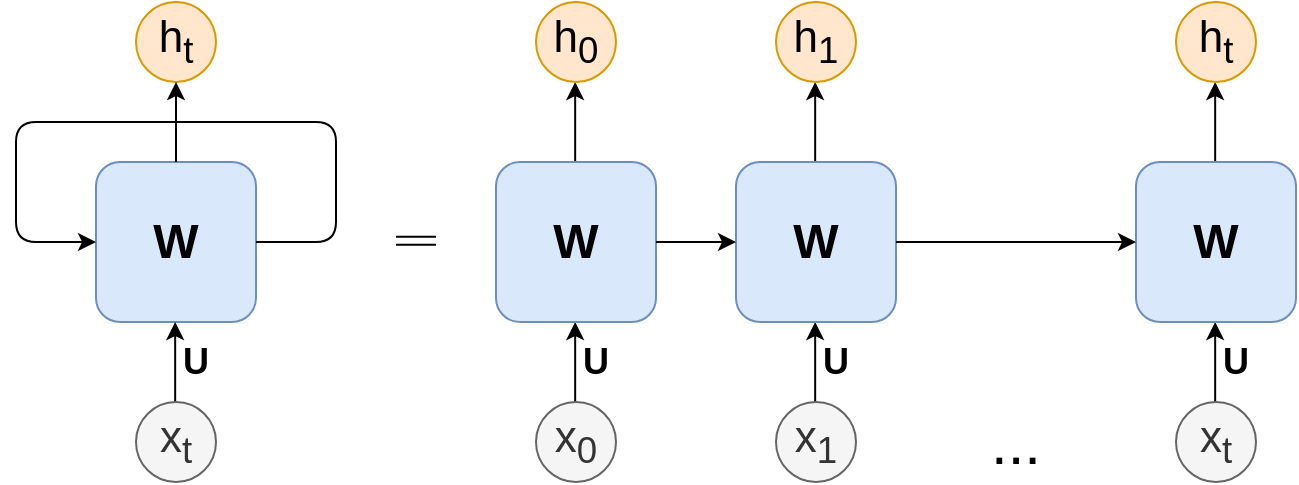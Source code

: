 <mxfile version="12.8.8" pages="2"><diagram id="EVdMybRllBCQ2eJKtZ8W" name="Page-1"><mxGraphModel dx="948" dy="473" grid="1" gridSize="10" guides="1" tooltips="1" connect="1" arrows="1" fold="1" page="1" pageScale="1" pageWidth="827" pageHeight="1169" math="0" shadow="0"><root><mxCell id="0"/><mxCell id="1" parent="0"/><mxCell id="ZkU8RyBu2kakgygpCKCA-1" value="&lt;b&gt;&lt;font style=&quot;font-size: 24px&quot;&gt;W&lt;/font&gt;&lt;/b&gt;" style="rounded=1;whiteSpace=wrap;html=1;fillColor=#dae8fc;strokeColor=#6c8ebf;" vertex="1" parent="1"><mxGeometry x="80" y="160" width="80" height="80" as="geometry"/></mxCell><mxCell id="ZkU8RyBu2kakgygpCKCA-2" value="" style="shape=link;html=1;" edge="1" parent="1"><mxGeometry width="50" height="50" relative="1" as="geometry"><mxPoint x="230" y="199.41" as="sourcePoint"/><mxPoint x="250" y="199.41" as="targetPoint"/></mxGeometry></mxCell><mxCell id="ZkU8RyBu2kakgygpCKCA-7" value="" style="edgeStyle=segmentEdgeStyle;endArrow=classic;html=1;entryX=0;entryY=0.5;entryDx=0;entryDy=0;exitX=1;exitY=0.5;exitDx=0;exitDy=0;" edge="1" parent="1" source="ZkU8RyBu2kakgygpCKCA-1" target="ZkU8RyBu2kakgygpCKCA-1"><mxGeometry width="50" height="50" relative="1" as="geometry"><mxPoint x="200" y="200" as="sourcePoint"/><mxPoint x="40" y="200" as="targetPoint"/><Array as="points"><mxPoint x="200" y="200"/><mxPoint x="200" y="140"/><mxPoint x="40" y="140"/><mxPoint x="40" y="200"/></Array></mxGeometry></mxCell><mxCell id="ZkU8RyBu2kakgygpCKCA-8" value="&lt;font style=&quot;font-size: 22px&quot;&gt;h&lt;sub&gt;t&lt;/sub&gt;&lt;/font&gt;" style="ellipse;whiteSpace=wrap;html=1;aspect=fixed;fillColor=#ffe6cc;strokeColor=#d79b00;" vertex="1" parent="1"><mxGeometry x="100" y="80" width="40" height="40" as="geometry"/></mxCell><mxCell id="ZkU8RyBu2kakgygpCKCA-20" value="&lt;font style=&quot;font-size: 30px&quot;&gt;...&lt;/font&gt;" style="text;html=1;strokeColor=none;fillColor=none;align=center;verticalAlign=middle;whiteSpace=wrap;rounded=0;" vertex="1" parent="1"><mxGeometry x="520" y="290" width="40" height="20" as="geometry"/></mxCell><mxCell id="ZkU8RyBu2kakgygpCKCA-21" value="" style="endArrow=classic;html=1;entryX=0.5;entryY=1;entryDx=0;entryDy=0;exitX=0.5;exitY=0;exitDx=0;exitDy=0;" edge="1" parent="1" source="ZkU8RyBu2kakgygpCKCA-1" target="ZkU8RyBu2kakgygpCKCA-8"><mxGeometry width="50" height="50" relative="1" as="geometry"><mxPoint x="120" y="160" as="sourcePoint"/><mxPoint x="170" y="110" as="targetPoint"/></mxGeometry></mxCell><mxCell id="ZkU8RyBu2kakgygpCKCA-22" value="" style="endArrow=classic;html=1;entryX=0.5;entryY=1;entryDx=0;entryDy=0;exitX=0.5;exitY=0;exitDx=0;exitDy=0;" edge="1" parent="1"><mxGeometry width="50" height="50" relative="1" as="geometry"><mxPoint x="319.58" y="160" as="sourcePoint"/><mxPoint x="319.58" y="120" as="targetPoint"/></mxGeometry></mxCell><mxCell id="ZkU8RyBu2kakgygpCKCA-23" value="" style="endArrow=classic;html=1;entryX=0.5;entryY=1;entryDx=0;entryDy=0;exitX=0.5;exitY=0;exitDx=0;exitDy=0;" edge="1" parent="1"><mxGeometry width="50" height="50" relative="1" as="geometry"><mxPoint x="439.58" y="160" as="sourcePoint"/><mxPoint x="439.58" y="120" as="targetPoint"/></mxGeometry></mxCell><mxCell id="ZkU8RyBu2kakgygpCKCA-24" value="" style="endArrow=classic;html=1;entryX=0.5;entryY=1;entryDx=0;entryDy=0;exitX=0.5;exitY=0;exitDx=0;exitDy=0;" edge="1" parent="1"><mxGeometry width="50" height="50" relative="1" as="geometry"><mxPoint x="639.58" y="160" as="sourcePoint"/><mxPoint x="639.58" y="120" as="targetPoint"/></mxGeometry></mxCell><mxCell id="ZkU8RyBu2kakgygpCKCA-25" value="" style="endArrow=classic;html=1;entryX=0.5;entryY=1;entryDx=0;entryDy=0;exitX=0.5;exitY=0;exitDx=0;exitDy=0;" edge="1" parent="1"><mxGeometry width="50" height="50" relative="1" as="geometry"><mxPoint x="319.58" y="280" as="sourcePoint"/><mxPoint x="319.58" y="240" as="targetPoint"/></mxGeometry></mxCell><mxCell id="ZkU8RyBu2kakgygpCKCA-26" value="" style="endArrow=classic;html=1;entryX=0.5;entryY=1;entryDx=0;entryDy=0;exitX=0.5;exitY=0;exitDx=0;exitDy=0;" edge="1" parent="1"><mxGeometry width="50" height="50" relative="1" as="geometry"><mxPoint x="439.58" y="280" as="sourcePoint"/><mxPoint x="439.58" y="240" as="targetPoint"/></mxGeometry></mxCell><mxCell id="ZkU8RyBu2kakgygpCKCA-27" value="" style="endArrow=classic;html=1;entryX=0.5;entryY=1;entryDx=0;entryDy=0;exitX=0.5;exitY=0;exitDx=0;exitDy=0;" edge="1" parent="1"><mxGeometry width="50" height="50" relative="1" as="geometry"><mxPoint x="639.58" y="280" as="sourcePoint"/><mxPoint x="639.58" y="240" as="targetPoint"/></mxGeometry></mxCell><mxCell id="ZkU8RyBu2kakgygpCKCA-28" value="" style="endArrow=classic;html=1;entryX=0.5;entryY=1;entryDx=0;entryDy=0;exitX=0.5;exitY=0;exitDx=0;exitDy=0;" edge="1" parent="1"><mxGeometry width="50" height="50" relative="1" as="geometry"><mxPoint x="119.58" y="280" as="sourcePoint"/><mxPoint x="119.58" y="240" as="targetPoint"/></mxGeometry></mxCell><mxCell id="ZkU8RyBu2kakgygpCKCA-29" value="&lt;font style=&quot;font-size: 22px&quot;&gt;h&lt;sub&gt;0&lt;/sub&gt;&lt;/font&gt;" style="ellipse;whiteSpace=wrap;html=1;aspect=fixed;fillColor=#ffe6cc;strokeColor=#d79b00;" vertex="1" parent="1"><mxGeometry x="300" y="80" width="40" height="40" as="geometry"/></mxCell><mxCell id="ZkU8RyBu2kakgygpCKCA-30" value="&lt;font style=&quot;font-size: 22px&quot;&gt;h&lt;sub&gt;1&lt;/sub&gt;&lt;/font&gt;" style="ellipse;whiteSpace=wrap;html=1;aspect=fixed;fillColor=#ffe6cc;strokeColor=#d79b00;" vertex="1" parent="1"><mxGeometry x="420" y="80" width="40" height="40" as="geometry"/></mxCell><mxCell id="ZkU8RyBu2kakgygpCKCA-31" value="&lt;font style=&quot;font-size: 22px&quot;&gt;h&lt;sub&gt;t&lt;/sub&gt;&lt;/font&gt;" style="ellipse;whiteSpace=wrap;html=1;aspect=fixed;fillColor=#ffe6cc;strokeColor=#d79b00;" vertex="1" parent="1"><mxGeometry x="620" y="80" width="40" height="40" as="geometry"/></mxCell><mxCell id="ZkU8RyBu2kakgygpCKCA-32" value="&lt;font style=&quot;font-size: 22px&quot;&gt;x&lt;sub&gt;t&lt;/sub&gt;&lt;/font&gt;" style="ellipse;whiteSpace=wrap;html=1;aspect=fixed;fillColor=#f5f5f5;strokeColor=#666666;fontColor=#333333;" vertex="1" parent="1"><mxGeometry x="100" y="280" width="40" height="40" as="geometry"/></mxCell><mxCell id="ZkU8RyBu2kakgygpCKCA-34" value="&lt;font style=&quot;font-size: 22px&quot;&gt;x&lt;sub&gt;0&lt;/sub&gt;&lt;/font&gt;" style="ellipse;whiteSpace=wrap;html=1;aspect=fixed;fillColor=#f5f5f5;strokeColor=#666666;fontColor=#333333;" vertex="1" parent="1"><mxGeometry x="300" y="280" width="40" height="40" as="geometry"/></mxCell><mxCell id="ZkU8RyBu2kakgygpCKCA-35" value="&lt;font style=&quot;font-size: 22px&quot;&gt;x&lt;sub&gt;1&lt;/sub&gt;&lt;/font&gt;" style="ellipse;whiteSpace=wrap;html=1;aspect=fixed;fillColor=#f5f5f5;strokeColor=#666666;fontColor=#333333;" vertex="1" parent="1"><mxGeometry x="420" y="280" width="40" height="40" as="geometry"/></mxCell><mxCell id="ZkU8RyBu2kakgygpCKCA-36" value="&lt;font style=&quot;font-size: 22px&quot;&gt;x&lt;sub&gt;t&lt;/sub&gt;&lt;/font&gt;" style="ellipse;whiteSpace=wrap;html=1;aspect=fixed;fillColor=#f5f5f5;strokeColor=#666666;fontColor=#333333;" vertex="1" parent="1"><mxGeometry x="620" y="280" width="40" height="40" as="geometry"/></mxCell><mxCell id="ZkU8RyBu2kakgygpCKCA-37" value="&lt;b&gt;&lt;font style=&quot;font-size: 24px&quot;&gt;W&lt;/font&gt;&lt;/b&gt;" style="rounded=1;whiteSpace=wrap;html=1;fillColor=#dae8fc;strokeColor=#6c8ebf;" vertex="1" parent="1"><mxGeometry x="280" y="160" width="80" height="80" as="geometry"/></mxCell><mxCell id="ZkU8RyBu2kakgygpCKCA-38" value="&lt;b&gt;&lt;font style=&quot;font-size: 24px&quot;&gt;W&lt;/font&gt;&lt;/b&gt;" style="rounded=1;whiteSpace=wrap;html=1;fillColor=#dae8fc;strokeColor=#6c8ebf;" vertex="1" parent="1"><mxGeometry x="400" y="160" width="80" height="80" as="geometry"/></mxCell><mxCell id="ZkU8RyBu2kakgygpCKCA-39" value="&lt;b&gt;&lt;font style=&quot;font-size: 24px&quot;&gt;W&lt;/font&gt;&lt;/b&gt;" style="rounded=1;whiteSpace=wrap;html=1;fillColor=#dae8fc;strokeColor=#6c8ebf;" vertex="1" parent="1"><mxGeometry x="600" y="160" width="80" height="80" as="geometry"/></mxCell><mxCell id="ZkU8RyBu2kakgygpCKCA-40" value="" style="endArrow=classic;html=1;entryX=0;entryY=0.5;entryDx=0;entryDy=0;exitX=1;exitY=0.5;exitDx=0;exitDy=0;" edge="1" parent="1" source="ZkU8RyBu2kakgygpCKCA-38" target="ZkU8RyBu2kakgygpCKCA-39"><mxGeometry width="50" height="50" relative="1" as="geometry"><mxPoint x="360" y="270" as="sourcePoint"/><mxPoint x="410" y="220" as="targetPoint"/></mxGeometry></mxCell><mxCell id="ZkU8RyBu2kakgygpCKCA-41" value="" style="endArrow=classic;html=1;exitX=1;exitY=0.5;exitDx=0;exitDy=0;entryX=0;entryY=0.5;entryDx=0;entryDy=0;" edge="1" parent="1" source="ZkU8RyBu2kakgygpCKCA-37" target="ZkU8RyBu2kakgygpCKCA-38"><mxGeometry width="50" height="50" relative="1" as="geometry"><mxPoint x="380" y="280" as="sourcePoint"/><mxPoint x="430" y="230" as="targetPoint"/></mxGeometry></mxCell><mxCell id="ZkU8RyBu2kakgygpCKCA-44" value="&lt;font style=&quot;font-size: 18px&quot;&gt;&lt;b&gt;U&lt;/b&gt;&lt;/font&gt;" style="text;html=1;strokeColor=none;fillColor=none;align=center;verticalAlign=middle;whiteSpace=wrap;rounded=0;labelBackgroundColor=#FFFFFF;" vertex="1" parent="1"><mxGeometry x="110" y="250" width="40" height="20" as="geometry"/></mxCell><mxCell id="ZkU8RyBu2kakgygpCKCA-45" value="&lt;font style=&quot;font-size: 18px&quot;&gt;&lt;b&gt;U&lt;/b&gt;&lt;/font&gt;" style="text;html=1;strokeColor=none;fillColor=none;align=center;verticalAlign=middle;whiteSpace=wrap;rounded=0;labelBackgroundColor=#FFFFFF;" vertex="1" parent="1"><mxGeometry x="310" y="250" width="40" height="20" as="geometry"/></mxCell><mxCell id="ZkU8RyBu2kakgygpCKCA-46" value="&lt;font style=&quot;font-size: 18px&quot;&gt;&lt;b&gt;U&lt;/b&gt;&lt;/font&gt;" style="text;html=1;strokeColor=none;fillColor=none;align=center;verticalAlign=middle;whiteSpace=wrap;rounded=0;labelBackgroundColor=#FFFFFF;" vertex="1" parent="1"><mxGeometry x="430" y="250" width="40" height="20" as="geometry"/></mxCell><mxCell id="ZkU8RyBu2kakgygpCKCA-47" value="&lt;font style=&quot;font-size: 18px&quot;&gt;&lt;b&gt;U&lt;/b&gt;&lt;/font&gt;" style="text;html=1;strokeColor=none;fillColor=none;align=center;verticalAlign=middle;whiteSpace=wrap;rounded=0;labelBackgroundColor=#FFFFFF;" vertex="1" parent="1"><mxGeometry x="630" y="250" width="40" height="20" as="geometry"/></mxCell></root></mxGraphModel></diagram><diagram id="tojlLp59qSp2HikSdkad" name="Page-2"><mxGraphModel dx="1138" dy="567" grid="1" gridSize="10" guides="1" tooltips="1" connect="1" arrows="1" fold="1" page="1" pageScale="1" pageWidth="827" pageHeight="1169" math="1" shadow="0"><root><mxCell id="Sgpj6l_kCEXDi2tqb7eA-0"/><mxCell id="Sgpj6l_kCEXDi2tqb7eA-1" parent="Sgpj6l_kCEXDi2tqb7eA-0"/><mxCell id="1hitdZvp9LdSx5-04916-21" value="" style="rounded=1;whiteSpace=wrap;html=1;fillColor=#DAE8FC;strokeColor=#6c8ebf;" vertex="1" parent="Sgpj6l_kCEXDi2tqb7eA-1"><mxGeometry x="240" y="400" width="400" height="180" as="geometry"/></mxCell><mxCell id="1hitdZvp9LdSx5-04916-15" value="&lt;font style=&quot;font-size: 22px&quot;&gt;h&lt;sub&gt;t&lt;/sub&gt;&lt;/font&gt;" style="ellipse;whiteSpace=wrap;html=1;aspect=fixed;fillColor=#ffe6cc;strokeColor=#d79b00;" vertex="1" parent="Sgpj6l_kCEXDi2tqb7eA-1"><mxGeometry x="600" y="340" width="40" height="40" as="geometry"/></mxCell><mxCell id="1hitdZvp9LdSx5-04916-19" value="&lt;font style=&quot;font-size: 22px&quot;&gt;x&lt;sub&gt;t&lt;/sub&gt;&lt;/font&gt;" style="ellipse;whiteSpace=wrap;html=1;aspect=fixed;fillColor=#f5f5f5;strokeColor=#666666;fontColor=#333333;" vertex="1" parent="Sgpj6l_kCEXDi2tqb7eA-1"><mxGeometry x="240" y="600" width="40" height="40" as="geometry"/></mxCell><mxCell id="1hitdZvp9LdSx5-04916-29" value="" style="endArrow=classic;html=1;" edge="1" parent="Sgpj6l_kCEXDi2tqb7eA-1"><mxGeometry width="50" height="50" relative="1" as="geometry"><mxPoint x="240" y="439.67" as="sourcePoint"/><mxPoint x="660" y="440" as="targetPoint"/></mxGeometry></mxCell><mxCell id="1hitdZvp9LdSx5-04916-32" value="" style="edgeStyle=segmentEdgeStyle;endArrow=classic;html=1;" edge="1" parent="Sgpj6l_kCEXDi2tqb7eA-1"><mxGeometry width="50" height="50" relative="1" as="geometry"><mxPoint x="570" y="440" as="sourcePoint"/><mxPoint x="660" y="550" as="targetPoint"/><Array as="points"><mxPoint x="570" y="550"/></Array></mxGeometry></mxCell><mxCell id="1hitdZvp9LdSx5-04916-33" value="" style="edgeStyle=segmentEdgeStyle;endArrow=classic;html=1;" edge="1" parent="Sgpj6l_kCEXDi2tqb7eA-1"><mxGeometry width="50" height="50" relative="1" as="geometry"><mxPoint x="580" y="550" as="sourcePoint"/><mxPoint x="620" y="380" as="targetPoint"/></mxGeometry></mxCell><mxCell id="1hitdZvp9LdSx5-04916-34" value="" style="edgeStyle=segmentEdgeStyle;endArrow=classic;html=1;" edge="1" parent="Sgpj6l_kCEXDi2tqb7eA-1"><mxGeometry width="50" height="50" relative="1" as="geometry"><mxPoint x="240" y="550" as="sourcePoint"/><mxPoint x="290" y="450" as="targetPoint"/></mxGeometry></mxCell><mxCell id="1hitdZvp9LdSx5-04916-35" value="" style="edgeStyle=segmentEdgeStyle;endArrow=classic;html=1;entryX=0;entryY=0.5;entryDx=0;entryDy=0;" edge="1" parent="Sgpj6l_kCEXDi2tqb7eA-1" target="1hitdZvp9LdSx5-04916-46"><mxGeometry width="50" height="50" relative="1" as="geometry"><mxPoint x="260" y="600" as="sourcePoint"/><mxPoint x="550" y="510" as="targetPoint"/><Array as="points"><mxPoint x="260" y="550"/><mxPoint x="520" y="550"/><mxPoint x="520" y="510"/></Array></mxGeometry></mxCell><mxCell id="1hitdZvp9LdSx5-04916-36" value="" style="endArrow=classic;html=1;" edge="1" parent="Sgpj6l_kCEXDi2tqb7eA-1"><mxGeometry width="50" height="50" relative="1" as="geometry"><mxPoint x="440" y="550" as="sourcePoint"/><mxPoint x="440" y="450" as="targetPoint"/></mxGeometry></mxCell><mxCell id="1hitdZvp9LdSx5-04916-37" value="" style="edgeStyle=segmentEdgeStyle;endArrow=classic;html=1;" edge="1" parent="Sgpj6l_kCEXDi2tqb7eA-1"><mxGeometry width="50" height="50" relative="1" as="geometry"><mxPoint x="360" y="550" as="sourcePoint"/><mxPoint x="430" y="500" as="targetPoint"/><Array as="points"><mxPoint x="360" y="500"/></Array></mxGeometry></mxCell><mxCell id="1hitdZvp9LdSx5-04916-38" value="" style="endArrow=classic;html=1;exitX=0;exitY=0.2;exitDx=0;exitDy=0;exitPerimeter=0;" edge="1" parent="Sgpj6l_kCEXDi2tqb7eA-1" target="1hitdZvp9LdSx5-04916-21"><mxGeometry width="50" height="50" relative="1" as="geometry"><mxPoint x="240" y="440" as="sourcePoint"/><mxPoint x="640" y="441" as="targetPoint"/></mxGeometry></mxCell><mxCell id="1hitdZvp9LdSx5-04916-41" value="" style="shape=sumEllipse;perimeter=ellipsePerimeter;whiteSpace=wrap;html=1;backgroundOutline=1;labelBackgroundColor=#FFFFFF;fillColor=#f8cecc;strokeColor=#b85450;" vertex="1" parent="Sgpj6l_kCEXDi2tqb7eA-1"><mxGeometry x="280" y="430" width="20" height="20" as="geometry"/></mxCell><mxCell id="1hitdZvp9LdSx5-04916-43" value="" style="shape=orEllipse;perimeter=ellipsePerimeter;whiteSpace=wrap;html=1;backgroundOutline=1;labelBackgroundColor=#FFFFFF;fillColor=#f8cecc;strokeColor=#b85450;" vertex="1" parent="Sgpj6l_kCEXDi2tqb7eA-1"><mxGeometry x="430" y="430" width="20" height="20" as="geometry"/></mxCell><mxCell id="1hitdZvp9LdSx5-04916-44" value="" style="shape=sumEllipse;perimeter=ellipsePerimeter;whiteSpace=wrap;html=1;backgroundOutline=1;labelBackgroundColor=#FFFFFF;fillColor=#f8cecc;strokeColor=#b85450;" vertex="1" parent="Sgpj6l_kCEXDi2tqb7eA-1"><mxGeometry x="430" y="490" width="20" height="20" as="geometry"/></mxCell><mxCell id="1hitdZvp9LdSx5-04916-46" value="" style="shape=sumEllipse;perimeter=ellipsePerimeter;whiteSpace=wrap;html=1;backgroundOutline=1;labelBackgroundColor=#FFFFFF;fillColor=#f8cecc;strokeColor=#b85450;" vertex="1" parent="Sgpj6l_kCEXDi2tqb7eA-1"><mxGeometry x="560" y="500" width="20" height="20" as="geometry"/></mxCell><mxCell id="1hitdZvp9LdSx5-04916-49" value="&lt;font style=&quot;font-size: 14px&quot;&gt;$$ \sigma&amp;nbsp;$$&lt;/font&gt;" style="rounded=1;arcSize=10;whiteSpace=wrap;html=1;align=center;labelBackgroundColor=none;fillColor=#fff2cc;strokeColor=#d6b656;" vertex="1" parent="Sgpj6l_kCEXDi2tqb7eA-1"><mxGeometry x="270" y="520" width="40" height="20" as="geometry"/></mxCell><mxCell id="1hitdZvp9LdSx5-04916-50" value="&lt;font style=&quot;font-size: 14px&quot;&gt;$$ \sigma&amp;nbsp;$$&lt;/font&gt;" style="rounded=1;arcSize=10;whiteSpace=wrap;html=1;align=center;labelBackgroundColor=none;fillColor=#fff2cc;strokeColor=#d6b656;" vertex="1" parent="Sgpj6l_kCEXDi2tqb7eA-1"><mxGeometry x="340" y="520" width="40" height="20" as="geometry"/></mxCell><mxCell id="1hitdZvp9LdSx5-04916-51" value="&lt;font style=&quot;font-size: 14px&quot;&gt;$$ \sigma&amp;nbsp;$$&lt;/font&gt;" style="rounded=1;arcSize=10;whiteSpace=wrap;html=1;align=center;labelBackgroundColor=none;fillColor=#fff2cc;strokeColor=#d6b656;" vertex="1" parent="Sgpj6l_kCEXDi2tqb7eA-1"><mxGeometry x="500" y="520" width="40" height="20" as="geometry"/></mxCell><mxCell id="1hitdZvp9LdSx5-04916-52" value="&lt;font style=&quot;font-size: 14px&quot;&gt;tanh&lt;/font&gt;" style="rounded=1;arcSize=10;whiteSpace=wrap;html=1;align=center;labelBackgroundColor=none;fillColor=#fff2cc;strokeColor=#d6b656;" vertex="1" parent="Sgpj6l_kCEXDi2tqb7eA-1"><mxGeometry x="420" y="520" width="40" height="20" as="geometry"/></mxCell><mxCell id="1hitdZvp9LdSx5-04916-53" value="&lt;font style=&quot;font-size: 14px&quot;&gt;tanh&lt;/font&gt;" style="rounded=1;arcSize=10;whiteSpace=wrap;html=1;align=center;labelBackgroundColor=none;fillColor=#fff2cc;strokeColor=#d6b656;" vertex="1" parent="Sgpj6l_kCEXDi2tqb7eA-1"><mxGeometry x="550" y="460" width="40" height="20" as="geometry"/></mxCell><mxCell id="1hitdZvp9LdSx5-04916-55" value="" style="endArrow=classic;html=1;fontColor=#000000;" edge="1" parent="Sgpj6l_kCEXDi2tqb7eA-1"><mxGeometry width="50" height="50" relative="1" as="geometry"><mxPoint x="200" y="550" as="sourcePoint"/><mxPoint x="230" y="550" as="targetPoint"/></mxGeometry></mxCell><mxCell id="1hitdZvp9LdSx5-04916-56" value="" style="endArrow=classic;html=1;fontColor=#000000;" edge="1" parent="Sgpj6l_kCEXDi2tqb7eA-1"><mxGeometry width="50" height="50" relative="1" as="geometry"><mxPoint x="200" y="439.67" as="sourcePoint"/><mxPoint x="230" y="439.67" as="targetPoint"/></mxGeometry></mxCell><mxCell id="1hitdZvp9LdSx5-04916-57" value="&lt;font&gt;&lt;span style=&quot;font-size: 22px&quot;&gt;h&lt;/span&gt;&lt;sub&gt;&lt;font style=&quot;font-size: 13px&quot;&gt;t-1&lt;/font&gt;&lt;/sub&gt;&lt;/font&gt;" style="ellipse;whiteSpace=wrap;html=1;aspect=fixed;fillColor=#ffe6cc;strokeColor=#d79b00;" vertex="1" parent="Sgpj6l_kCEXDi2tqb7eA-1"><mxGeometry x="160" y="530" width="40" height="40" as="geometry"/></mxCell><mxCell id="1hitdZvp9LdSx5-04916-58" value="&lt;font style=&quot;font-size: 22px&quot;&gt;h&lt;sub&gt;t&lt;/sub&gt;&lt;/font&gt;" style="ellipse;whiteSpace=wrap;html=1;aspect=fixed;fillColor=#ffe6cc;strokeColor=#d79b00;" vertex="1" parent="Sgpj6l_kCEXDi2tqb7eA-1"><mxGeometry x="660" y="530" width="40" height="40" as="geometry"/></mxCell><mxCell id="1hitdZvp9LdSx5-04916-59" value="&lt;font&gt;&lt;span style=&quot;font-size: 22px&quot;&gt;c&lt;/span&gt;&lt;sub&gt;&lt;font style=&quot;font-size: 14px&quot;&gt;t-1&lt;/font&gt;&lt;/sub&gt;&lt;/font&gt;" style="ellipse;whiteSpace=wrap;html=1;aspect=fixed;fillColor=#e1d5e7;strokeColor=#9673a6;" vertex="1" parent="Sgpj6l_kCEXDi2tqb7eA-1"><mxGeometry x="160" y="420" width="40" height="40" as="geometry"/></mxCell><mxCell id="1hitdZvp9LdSx5-04916-60" value="&lt;font&gt;&lt;span style=&quot;font-size: 22px&quot;&gt;c&lt;/span&gt;&lt;sub&gt;&lt;font style=&quot;font-size: 14px&quot;&gt;t&lt;/font&gt;&lt;/sub&gt;&lt;/font&gt;" style="ellipse;whiteSpace=wrap;html=1;aspect=fixed;fillColor=#e1d5e7;strokeColor=#9673a6;" vertex="1" parent="Sgpj6l_kCEXDi2tqb7eA-1"><mxGeometry x="660" y="420" width="40" height="40" as="geometry"/></mxCell></root></mxGraphModel></diagram></mxfile>
